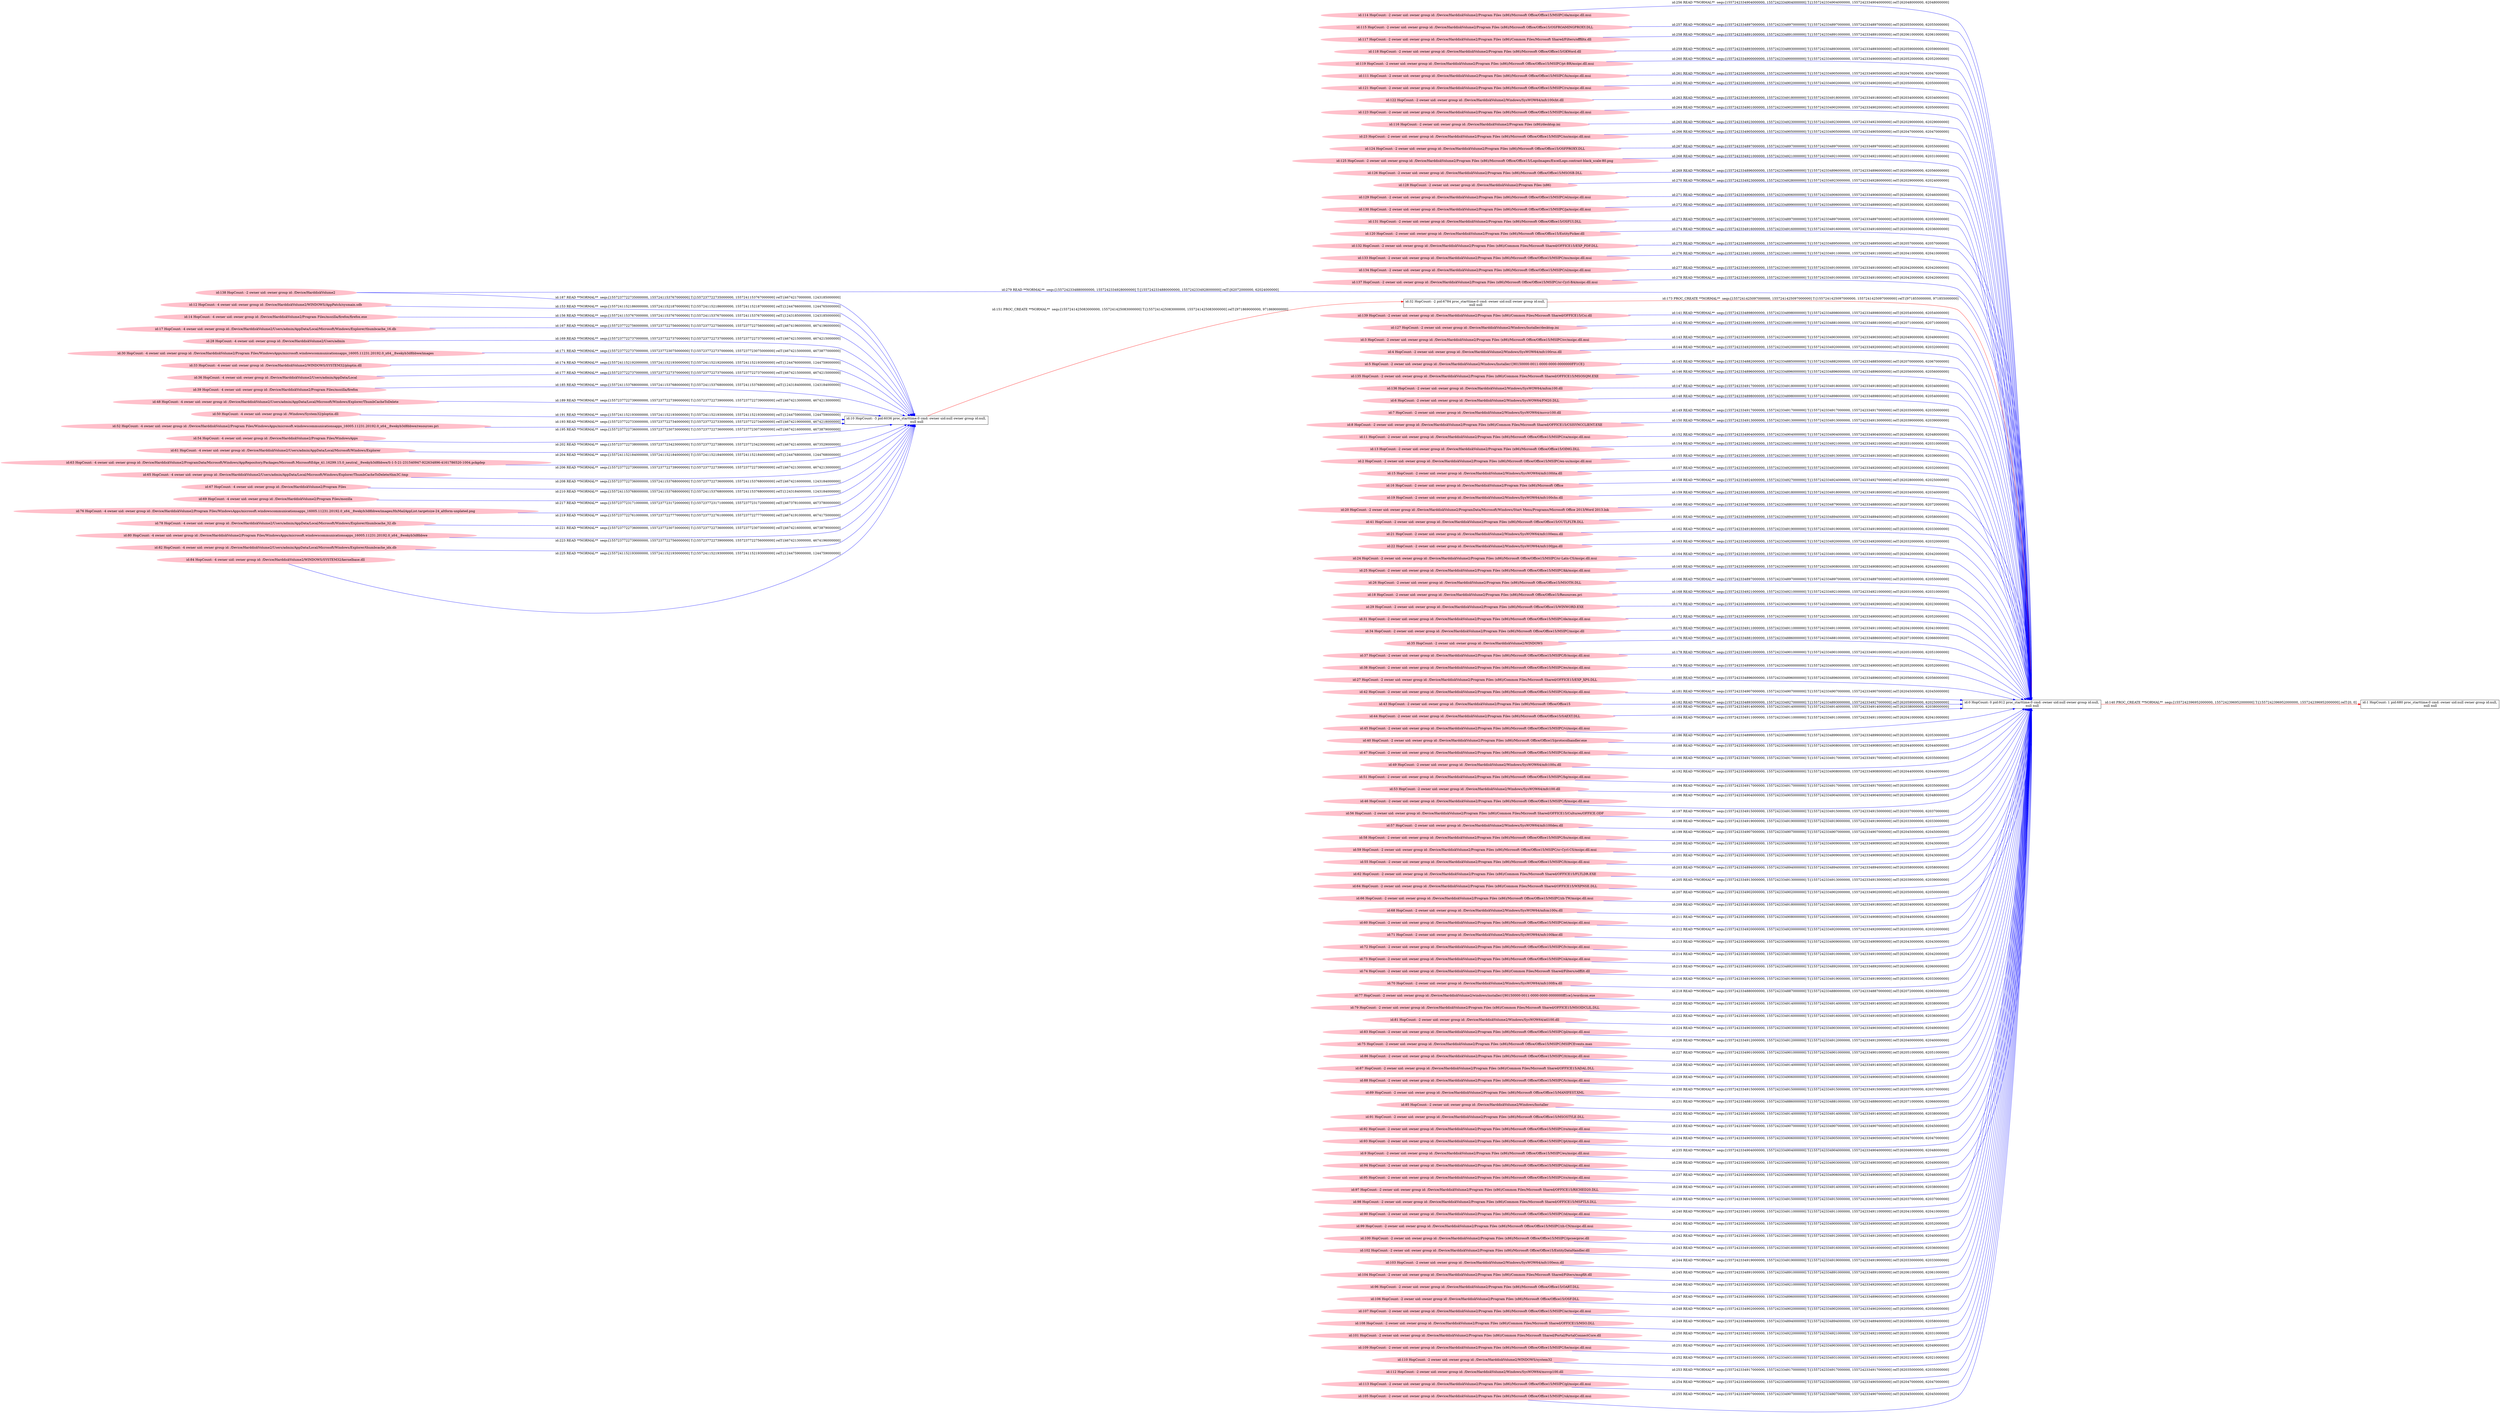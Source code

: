 digraph  {
rankdir=LR
"114"[color=pink,label="id:114 HopCount: -2 owner uid: owner group id: /Device/HarddiskVolume2/Program Files (x86)/Microsoft Office/Office15/MSIPC/da/msipc.dll.mui ", shape=oval,style=filled];
"0"[color=black,label="id:0 HopCount: 0 pid:912 proc_starttime:0 cmd: owner uid:null owner group id:null,\n null null", shape=box,style=solid];
"114" -> "0" [id=256,__obj="READ"color=blue,label="id:256 READ **NORMAL**  seqs:[1557242334904000000, 1557242334904000000] T:[1557242334904000000, 1557242334904000000] relT:[62048000000, 62048000000]",style=solid];
"115"[color=pink,label="id:115 HopCount: -2 owner uid: owner group id: /Device/HarddiskVolume2/Program Files (x86)/Microsoft Office/Office15/OSFROAMINGPROXY.DLL ", shape=oval,style=filled];
"115" -> "0" [id=257,__obj="READ"color=blue,label="id:257 READ **NORMAL**  seqs:[1557242334897000000, 1557242334897000000] T:[1557242334897000000, 1557242334897000000] relT:[62055000000, 62055000000]",style=solid];
"117"[color=pink,label="id:117 HopCount: -2 owner uid: owner group id: /Device/HarddiskVolume2/Program Files (x86)/Common Files/Microsoft Shared/Filters/offfiltx.dll ", shape=oval,style=filled];
"117" -> "0" [id=258,__obj="READ"color=blue,label="id:258 READ **NORMAL**  seqs:[1557242334891000000, 1557242334891000000] T:[1557242334891000000, 1557242334891000000] relT:[62061000000, 62061000000]",style=solid];
"118"[color=pink,label="id:118 HopCount: -2 owner uid: owner group id: /Device/HarddiskVolume2/Program Files (x86)/Microsoft Office/Office15/GKWord.dll ", shape=oval,style=filled];
"118" -> "0" [id=259,__obj="READ"color=blue,label="id:259 READ **NORMAL**  seqs:[1557242334893000000, 1557242334893000000] T:[1557242334893000000, 1557242334893000000] relT:[62059000000, 62059000000]",style=solid];
"119"[color=pink,label="id:119 HopCount: -2 owner uid: owner group id: /Device/HarddiskVolume2/Program Files (x86)/Microsoft Office/Office15/MSIPC/pt-BR/msipc.dll.mui ", shape=oval,style=filled];
"119" -> "0" [id=260,__obj="READ"color=blue,label="id:260 READ **NORMAL**  seqs:[1557242334900000000, 1557242334900000000] T:[1557242334900000000, 1557242334900000000] relT:[62052000000, 62052000000]",style=solid];
"111"[color=pink,label="id:111 HopCount: -2 owner uid: owner group id: /Device/HarddiskVolume2/Program Files (x86)/Microsoft Office/Office15/MSIPC/hi/msipc.dll.mui ", shape=oval,style=filled];
"111" -> "0" [id=261,__obj="READ"color=blue,label="id:261 READ **NORMAL**  seqs:[1557242334905000000, 1557242334905000000] T:[1557242334905000000, 1557242334905000000] relT:[62047000000, 62047000000]",style=solid];
"121"[color=pink,label="id:121 HopCount: -2 owner uid: owner group id: /Device/HarddiskVolume2/Program Files (x86)/Microsoft Office/Office15/MSIPC/ru/msipc.dll.mui ", shape=oval,style=filled];
"121" -> "0" [id=262,__obj="READ"color=blue,label="id:262 READ **NORMAL**  seqs:[1557242334902000000, 1557242334902000000] T:[1557242334902000000, 1557242334902000000] relT:[62050000000, 62050000000]",style=solid];
"122"[color=pink,label="id:122 HopCount: -2 owner uid: owner group id: /Device/HarddiskVolume2/Windows/SysWOW64/mfc100cht.dll ", shape=oval,style=filled];
"122" -> "0" [id=263,__obj="READ"color=blue,label="id:263 READ **NORMAL**  seqs:[1557242334918000000, 1557242334918000000] T:[1557242334918000000, 1557242334918000000] relT:[62034000000, 62034000000]",style=solid];
"123"[color=pink,label="id:123 HopCount: -2 owner uid: owner group id: /Device/HarddiskVolume2/Program Files (x86)/Microsoft Office/Office15/MSIPC/ko/msipc.dll.mui ", shape=oval,style=filled];
"123" -> "0" [id=264,__obj="READ"color=blue,label="id:264 READ **NORMAL**  seqs:[1557242334901000000, 1557242334902000000] T:[1557242334902000000, 1557242334902000000] relT:[62050000000, 62050000000]",style=solid];
"116"[color=pink,label="id:116 HopCount: -2 owner uid: owner group id: /Device/HarddiskVolume2/Program Files (x86)/desktop.ini ", shape=oval,style=filled];
"116" -> "0" [id=265,__obj="READ"color=blue,label="id:265 READ **NORMAL**  seqs:[1557242334923000000, 1557242334923000000] T:[1557242334923000000, 1557242334923000000] relT:[62029000000, 62029000000]",style=solid];
"23"[color=pink,label="id:23 HopCount: -2 owner uid: owner group id: /Device/HarddiskVolume2/Program Files (x86)/Microsoft Office/Office15/MSIPC/no/msipc.dll.mui ", shape=oval,style=filled];
"23" -> "0" [id=266,__obj="READ"color=blue,label="id:266 READ **NORMAL**  seqs:[1557242334905000000, 1557242334905000000] T:[1557242334905000000, 1557242334905000000] relT:[62047000000, 62047000000]",style=solid];
"124"[color=pink,label="id:124 HopCount: -2 owner uid: owner group id: /Device/HarddiskVolume2/Program Files (x86)/Microsoft Office/Office15/OSFPROXY.DLL ", shape=oval,style=filled];
"124" -> "0" [id=267,__obj="READ"color=blue,label="id:267 READ **NORMAL**  seqs:[1557242334897000000, 1557242334897000000] T:[1557242334897000000, 1557242334897000000] relT:[62055000000, 62055000000]",style=solid];
"125"[color=pink,label="id:125 HopCount: -2 owner uid: owner group id: /Device/HarddiskVolume2/Program Files (x86)/Microsoft Office/Office15/LogoImages/ExcelLogo.contrast-black_scale-80.png ", shape=oval,style=filled];
"125" -> "0" [id=268,__obj="READ"color=blue,label="id:268 READ **NORMAL**  seqs:[1557242334921000000, 1557242334921000000] T:[1557242334921000000, 1557242334921000000] relT:[62031000000, 62031000000]",style=solid];
"126"[color=pink,label="id:126 HopCount: -2 owner uid: owner group id: /Device/HarddiskVolume2/Program Files (x86)/Microsoft Office/Office15/MSOSB.DLL ", shape=oval,style=filled];
"126" -> "0" [id=269,__obj="READ"color=blue,label="id:269 READ **NORMAL**  seqs:[1557242334896000000, 1557242334896000000] T:[1557242334896000000, 1557242334896000000] relT:[62056000000, 62056000000]",style=solid];
"128"[color=pink,label="id:128 HopCount: -2 owner uid: owner group id: /Device/HarddiskVolume2/Program Files (x86) ", shape=oval,style=filled];
"128" -> "0" [id=270,__obj="READ"color=blue,label="id:270 READ **NORMAL**  seqs:[1557242334923000000, 1557242334928000000] T:[1557242334923000000, 1557242334928000000] relT:[62029000000, 62024000000]",style=solid];
"129"[color=pink,label="id:129 HopCount: -2 owner uid: owner group id: /Device/HarddiskVolume2/Program Files (x86)/Microsoft Office/Office15/MSIPC/el/msipc.dll.mui ", shape=oval,style=filled];
"129" -> "0" [id=271,__obj="READ"color=blue,label="id:271 READ **NORMAL**  seqs:[1557242334906000000, 1557242334906000000] T:[1557242334906000000, 1557242334906000000] relT:[62046000000, 62046000000]",style=solid];
"130"[color=pink,label="id:130 HopCount: -2 owner uid: owner group id: /Device/HarddiskVolume2/Program Files (x86)/Microsoft Office/Office15/MSIPC/ja/msipc.dll.mui ", shape=oval,style=filled];
"130" -> "0" [id=272,__obj="READ"color=blue,label="id:272 READ **NORMAL**  seqs:[1557242334899000000, 1557242334899000000] T:[1557242334899000000, 1557242334899000000] relT:[62053000000, 62053000000]",style=solid];
"131"[color=pink,label="id:131 HopCount: -2 owner uid: owner group id: /Device/HarddiskVolume2/Program Files (x86)/Microsoft Office/Office15/OSFUI.DLL ", shape=oval,style=filled];
"131" -> "0" [id=273,__obj="READ"color=blue,label="id:273 READ **NORMAL**  seqs:[1557242334897000000, 1557242334897000000] T:[1557242334897000000, 1557242334897000000] relT:[62055000000, 62055000000]",style=solid];
"120"[color=pink,label="id:120 HopCount: -2 owner uid: owner group id: /Device/HarddiskVolume2/Program Files (x86)/Microsoft Office/Office15/EntityPicker.dll ", shape=oval,style=filled];
"120" -> "0" [id=274,__obj="READ"color=blue,label="id:274 READ **NORMAL**  seqs:[1557242334916000000, 1557242334916000000] T:[1557242334916000000, 1557242334916000000] relT:[62036000000, 62036000000]",style=solid];
"132"[color=pink,label="id:132 HopCount: -2 owner uid: owner group id: /Device/HarddiskVolume2/Program Files (x86)/Common Files/Microsoft Shared/OFFICE15/EXP_PDF.DLL ", shape=oval,style=filled];
"132" -> "0" [id=275,__obj="READ"color=blue,label="id:275 READ **NORMAL**  seqs:[1557242334895000000, 1557242334895000000] T:[1557242334895000000, 1557242334895000000] relT:[62057000000, 62057000000]",style=solid];
"133"[color=pink,label="id:133 HopCount: -2 owner uid: owner group id: /Device/HarddiskVolume2/Program Files (x86)/Microsoft Office/Office15/MSIPC/ms/msipc.dll.mui ", shape=oval,style=filled];
"133" -> "0" [id=276,__obj="READ"color=blue,label="id:276 READ **NORMAL**  seqs:[1557242334911000000, 1557242334911000000] T:[1557242334911000000, 1557242334911000000] relT:[62041000000, 62041000000]",style=solid];
"134"[color=pink,label="id:134 HopCount: -2 owner uid: owner group id: /Device/HarddiskVolume2/Program Files (x86)/Microsoft Office/Office15/MSIPC/sl/msipc.dll.mui ", shape=oval,style=filled];
"134" -> "0" [id=277,__obj="READ"color=blue,label="id:277 READ **NORMAL**  seqs:[1557242334910000000, 1557242334910000000] T:[1557242334910000000, 1557242334910000000] relT:[62042000000, 62042000000]",style=solid];
"137"[color=pink,label="id:137 HopCount: -2 owner uid: owner group id: /Device/HarddiskVolume2/Program Files (x86)/Microsoft Office/Office15/MSIPC/sr-Cyrl-BA/msipc.dll.mui ", shape=oval,style=filled];
"137" -> "0" [id=278,__obj="READ"color=blue,label="id:278 READ **NORMAL**  seqs:[1557242334910000000, 1557242334910000000] T:[1557242334910000000, 1557242334910000000] relT:[62042000000, 62042000000]",style=solid];
"138"[color=pink,label="id:138 HopCount: -2 owner uid: owner group id: /Device/HarddiskVolume2 ", shape=oval,style=filled];
"138" -> "0" [id=279,__obj="READ"color=blue,label="id:279 READ **NORMAL**  seqs:[1557242334880000000, 1557242334928000000] T:[1557242334880000000, 1557242334928000000] relT:[62072000000, 62024000000]",style=solid];
"1"[color=black,label="id:1 HopCount: 1 pid:680 proc_starttime:0 cmd: owner uid:null owner group id:null,\n null null", shape=box,style=solid];
"0" -> "1" [id=140,__obj="PROC_CREATE"color=red,label="id:140 PROC_CREATE **NORMAL**  seqs:[1557242396952000000, 1557242396952000000] T:[1557242396952000000, 1557242396952000000] relT:[0, 0]",style=solid];
"139"[color=pink,label="id:139 HopCount: -2 owner uid: owner group id: /Device/HarddiskVolume2/Program Files (x86)/Common Files/Microsoft Shared/OFFICE15/Csi.dll ", shape=oval,style=filled];
"139" -> "0" [id=141,__obj="READ"color=blue,label="id:141 READ **NORMAL**  seqs:[1557242334898000000, 1557242334898000000] T:[1557242334898000000, 1557242334898000000] relT:[62054000000, 62054000000]",style=solid];
"127"[color=pink,label="id:127 HopCount: -2 owner uid: owner group id: /Device/HarddiskVolume2/Windows/Installer/desktop.ini ", shape=oval,style=filled];
"127" -> "0" [id=142,__obj="READ"color=blue,label="id:142 READ **NORMAL**  seqs:[1557242334881000000, 1557242334881000000] T:[1557242334881000000, 1557242334881000000] relT:[62071000000, 62071000000]",style=solid];
"3"[color=pink,label="id:3 HopCount: -2 owner uid: owner group id: /Device/HarddiskVolume2/Program Files (x86)/Microsoft Office/Office15/MSIPC/sv/msipc.dll.mui ", shape=oval,style=filled];
"3" -> "0" [id=143,__obj="READ"color=blue,label="id:143 READ **NORMAL**  seqs:[1557242334903000000, 1557242334903000000] T:[1557242334903000000, 1557242334903000000] relT:[62049000000, 62049000000]",style=solid];
"4"[color=pink,label="id:4 HopCount: -2 owner uid: owner group id: /Device/HarddiskVolume2/Windows/SysWOW64/mfc100rus.dll ", shape=oval,style=filled];
"4" -> "0" [id=144,__obj="READ"color=blue,label="id:144 READ **NORMAL**  seqs:[1557242334920000000, 1557242334920000000] T:[1557242334920000000, 1557242334920000000] relT:[62032000000, 62032000000]",style=solid];
"5"[color=pink,label="id:5 HopCount: -2 owner uid: owner group id: /Device/HarddiskVolume2/Windows/Installer/{90150000-0011-0000-0000-0000000FF1CE} ", shape=oval,style=filled];
"5" -> "0" [id=145,__obj="READ"color=blue,label="id:145 READ **NORMAL**  seqs:[1557242334882000000, 1557242334885000000] T:[1557242334882000000, 1557242334885000000] relT:[62070000000, 62067000000]",style=solid];
"135"[color=pink,label="id:135 HopCount: -2 owner uid: owner group id: /Device/HarddiskVolume2/Program Files (x86)/Common Files/Microsoft Shared/OFFICE15/MSOSQM.EXE ", shape=oval,style=filled];
"135" -> "0" [id=146,__obj="READ"color=blue,label="id:146 READ **NORMAL**  seqs:[1557242334896000000, 1557242334896000000] T:[1557242334896000000, 1557242334896000000] relT:[62056000000, 62056000000]",style=solid];
"136"[color=pink,label="id:136 HopCount: -2 owner uid: owner group id: /Device/HarddiskVolume2/Windows/SysWOW64/mfcm100.dll ", shape=oval,style=filled];
"136" -> "0" [id=147,__obj="READ"color=blue,label="id:147 READ **NORMAL**  seqs:[1557242334917000000, 1557242334918000000] T:[1557242334918000000, 1557242334918000000] relT:[62034000000, 62034000000]",style=solid];
"6"[color=pink,label="id:6 HopCount: -2 owner uid: owner group id: /Device/HarddiskVolume2/Windows/SysWOW64/FM20.DLL ", shape=oval,style=filled];
"6" -> "0" [id=148,__obj="READ"color=blue,label="id:148 READ **NORMAL**  seqs:[1557242334898000000, 1557242334898000000] T:[1557242334898000000, 1557242334898000000] relT:[62054000000, 62054000000]",style=solid];
"7"[color=pink,label="id:7 HopCount: -2 owner uid: owner group id: /Device/HarddiskVolume2/Windows/SysWOW64/msvcr100.dll ", shape=oval,style=filled];
"7" -> "0" [id=149,__obj="READ"color=blue,label="id:149 READ **NORMAL**  seqs:[1557242334917000000, 1557242334917000000] T:[1557242334917000000, 1557242334917000000] relT:[62035000000, 62035000000]",style=solid];
"8"[color=pink,label="id:8 HopCount: -2 owner uid: owner group id: /Device/HarddiskVolume2/Program Files (x86)/Common Files/Microsoft Shared/OFFICE15/CSISYNCCLIENT.EXE ", shape=oval,style=filled];
"8" -> "0" [id=150,__obj="READ"color=blue,label="id:150 READ **NORMAL**  seqs:[1557242334913000000, 1557242334913000000] T:[1557242334913000000, 1557242334913000000] relT:[62039000000, 62039000000]",style=solid];
"10"[color=black,label="id:10 HopCount: -3 pid:6036 proc_starttime:0 cmd: owner uid:null owner group id:null,\n null null", shape=box,style=solid];
"32"[color=black,label="id:32 HopCount: -2 pid:6784 proc_starttime:0 cmd: owner uid:null owner group id:null,\n null null", shape=box,style=solid];
"10" -> "32" [id=151,__obj="PROC_CREATE"color=red,label="id:151 PROC_CREATE **NORMAL**  seqs:[1557241425083000000, 1557241425083000000] T:[1557241425083000000, 1557241425083000000] relT:[971869000000, 971869000000]",style=solid];
"11"[color=pink,label="id:11 HopCount: -2 owner uid: owner group id: /Device/HarddiskVolume2/Program Files (x86)/Microsoft Office/Office15/MSIPC/ca/msipc.dll.mui ", shape=oval,style=filled];
"11" -> "0" [id=152,__obj="READ"color=blue,label="id:152 READ **NORMAL**  seqs:[1557242334904000000, 1557242334904000000] T:[1557242334904000000, 1557242334904000000] relT:[62048000000, 62048000000]",style=solid];
"12"[color=pink,label="id:12 HopCount: -4 owner uid: owner group id: /Device/HarddiskVolume2/WINDOWS/AppPatch/sysmain.sdb ", shape=oval,style=filled];
"12" -> "10" [id=153,__obj="READ"color=blue,label="id:153 READ **NORMAL**  seqs:[1557241152186000000, 1557241152187000000] T:[1557241152186000000, 1557241152187000000] relT:[1244766000000, 1244765000000]",style=solid];
"13"[color=pink,label="id:13 HopCount: -2 owner uid: owner group id: /Device/HarddiskVolume2/Program Files (x86)/Microsoft Office/Office15/OIMG.DLL ", shape=oval,style=filled];
"13" -> "0" [id=154,__obj="READ"color=blue,label="id:154 READ **NORMAL**  seqs:[1557242334921000000, 1557242334921000000] T:[1557242334921000000, 1557242334921000000] relT:[62031000000, 62031000000]",style=solid];
"2"[color=pink,label="id:2 HopCount: -2 owner uid: owner group id: /Device/HarddiskVolume2/Program Files (x86)/Microsoft Office/Office15/MSIPC/en-us/msipc.dll.mui ", shape=oval,style=filled];
"2" -> "0" [id=155,__obj="READ"color=blue,label="id:155 READ **NORMAL**  seqs:[1557242334912000000, 1557242334913000000] T:[1557242334913000000, 1557242334913000000] relT:[62039000000, 62039000000]",style=solid];
"14"[color=pink,label="id:14 HopCount: -4 owner uid: owner group id: /Device/HarddiskVolume2/Program Files/mozilla/firefox/firefox.exe ", shape=oval,style=filled];
"14" -> "10" [id=156,__obj="READ"color=blue,label="id:156 READ **NORMAL**  seqs:[1557241153767000000, 1557241153767000000] T:[1557241153767000000, 1557241153767000000] relT:[1243185000000, 1243185000000]",style=solid];
"15"[color=pink,label="id:15 HopCount: -2 owner uid: owner group id: /Device/HarddiskVolume2/Windows/SysWOW64/mfc100ita.dll ", shape=oval,style=filled];
"15" -> "0" [id=157,__obj="READ"color=blue,label="id:157 READ **NORMAL**  seqs:[1557242334920000000, 1557242334920000000] T:[1557242334920000000, 1557242334920000000] relT:[62032000000, 62032000000]",style=solid];
"16"[color=pink,label="id:16 HopCount: -2 owner uid: owner group id: /Device/HarddiskVolume2/Program Files (x86)/Microsoft Office ", shape=oval,style=filled];
"16" -> "0" [id=158,__obj="READ"color=blue,label="id:158 READ **NORMAL**  seqs:[1557242334924000000, 1557242334927000000] T:[1557242334924000000, 1557242334927000000] relT:[62028000000, 62025000000]",style=solid];
"19"[color=pink,label="id:19 HopCount: -2 owner uid: owner group id: /Device/HarddiskVolume2/Windows/SysWOW64/mfc100chs.dll ", shape=oval,style=filled];
"19" -> "0" [id=159,__obj="READ"color=blue,label="id:159 READ **NORMAL**  seqs:[1557242334918000000, 1557242334918000000] T:[1557242334918000000, 1557242334918000000] relT:[62034000000, 62034000000]",style=solid];
"20"[color=pink,label="id:20 HopCount: -2 owner uid: owner group id: /Device/HarddiskVolume2/ProgramData/Microsoft/Windows/Start Menu/Programs/Microsoft Office 2013/Word 2013.lnk ", shape=oval,style=filled];
"20" -> "0" [id=160,__obj="READ"color=blue,label="id:160 READ **NORMAL**  seqs:[1557242334879000000, 1557242334880000000] T:[1557242334879000000, 1557242334880000000] relT:[62073000000, 62072000000]",style=solid];
"41"[color=pink,label="id:41 HopCount: -2 owner uid: owner group id: /Device/HarddiskVolume2/Program Files (x86)/Microsoft Office/Office15/OUTLFLTR.DLL ", shape=oval,style=filled];
"41" -> "0" [id=161,__obj="READ"color=blue,label="id:161 READ **NORMAL**  seqs:[1557242334894000000, 1557242334894000000] T:[1557242334894000000, 1557242334894000000] relT:[62058000000, 62058000000]",style=solid];
"21"[color=pink,label="id:21 HopCount: -2 owner uid: owner group id: /Device/HarddiskVolume2/Windows/SysWOW64/mfc100enu.dll ", shape=oval,style=filled];
"21" -> "0" [id=162,__obj="READ"color=blue,label="id:162 READ **NORMAL**  seqs:[1557242334918000000, 1557242334919000000] T:[1557242334919000000, 1557242334919000000] relT:[62033000000, 62033000000]",style=solid];
"22"[color=pink,label="id:22 HopCount: -2 owner uid: owner group id: /Device/HarddiskVolume2/Windows/SysWOW64/mfc100jpn.dll ", shape=oval,style=filled];
"22" -> "0" [id=163,__obj="READ"color=blue,label="id:163 READ **NORMAL**  seqs:[1557242334920000000, 1557242334920000000] T:[1557242334920000000, 1557242334920000000] relT:[62032000000, 62032000000]",style=solid];
"24"[color=pink,label="id:24 HopCount: -2 owner uid: owner group id: /Device/HarddiskVolume2/Program Files (x86)/Microsoft Office/Office15/MSIPC/sr-Latn-CS/msipc.dll.mui ", shape=oval,style=filled];
"24" -> "0" [id=164,__obj="READ"color=blue,label="id:164 READ **NORMAL**  seqs:[1557242334910000000, 1557242334910000000] T:[1557242334910000000, 1557242334910000000] relT:[62042000000, 62042000000]",style=solid];
"25"[color=pink,label="id:25 HopCount: -2 owner uid: owner group id: /Device/HarddiskVolume2/Program Files (x86)/Microsoft Office/Office15/MSIPC/kk/msipc.dll.mui ", shape=oval,style=filled];
"25" -> "0" [id=165,__obj="READ"color=blue,label="id:165 READ **NORMAL**  seqs:[1557242334908000000, 1557242334909000000] T:[1557242334908000000, 1557242334908000000] relT:[62044000000, 62044000000]",style=solid];
"26"[color=pink,label="id:26 HopCount: -2 owner uid: owner group id: /Device/HarddiskVolume2/Program Files (x86)/Microsoft Office/Office15/MSOTH.DLL ", shape=oval,style=filled];
"26" -> "0" [id=166,__obj="READ"color=blue,label="id:166 READ **NORMAL**  seqs:[1557242334897000000, 1557242334897000000] T:[1557242334897000000, 1557242334897000000] relT:[62055000000, 62055000000]",style=solid];
"17"[color=pink,label="id:17 HopCount: -4 owner uid: owner group id: /Device/HarddiskVolume2/Users/admin/AppData/Local/Microsoft/Windows/Explorer/thumbcache_16.db ", shape=oval,style=filled];
"17" -> "10" [id=167,__obj="READ"color=blue,label="id:167 READ **NORMAL**  seqs:[1557237722756000000, 1557237722756000000] T:[1557237722756000000, 1557237722756000000] relT:[4674196000000, 4674196000000]",style=solid];
"18"[color=pink,label="id:18 HopCount: -2 owner uid: owner group id: /Device/HarddiskVolume2/Program Files (x86)/Microsoft Office/Office15/Resources.pri ", shape=oval,style=filled];
"18" -> "0" [id=168,__obj="READ"color=blue,label="id:168 READ **NORMAL**  seqs:[1557242334921000000, 1557242334921000000] T:[1557242334921000000, 1557242334921000000] relT:[62031000000, 62031000000]",style=solid];
"28"[color=pink,label="id:28 HopCount: -4 owner uid: owner group id: /Device/HarddiskVolume2/Users/admin ", shape=oval,style=filled];
"28" -> "10" [id=169,__obj="READ"color=blue,label="id:169 READ **NORMAL**  seqs:[1557237722737000000, 1557237722737000000] T:[1557237722737000000, 1557237722737000000] relT:[4674215000000, 4674215000000]",style=solid];
"29"[color=pink,label="id:29 HopCount: -2 owner uid: owner group id: /Device/HarddiskVolume2/Program Files (x86)/Microsoft Office/Office15/WINWORD.EXE ", shape=oval,style=filled];
"29" -> "0" [id=170,__obj="READ"color=blue,label="id:170 READ **NORMAL**  seqs:[1557242334890000000, 1557242334929000000] T:[1557242334890000000, 1557242334929000000] relT:[62062000000, 62023000000]",style=solid];
"30"[color=pink,label="id:30 HopCount: -4 owner uid: owner group id: /Device/HarddiskVolume2/Program Files/WindowsApps/microsoft.windowscommunicationsapps_16005.11231.20192.0_x64__8wekyb3d8bbwe/images ", shape=oval,style=filled];
"30" -> "10" [id=171,__obj="READ"color=blue,label="id:171 READ **NORMAL**  seqs:[1557237722737000000, 1557237723075000000] T:[1557237722737000000, 1557237723075000000] relT:[4674215000000, 4673877000000]",style=solid];
"31"[color=pink,label="id:31 HopCount: -2 owner uid: owner group id: /Device/HarddiskVolume2/Program Files (x86)/Microsoft Office/Office15/MSIPC/de/msipc.dll.mui ", shape=oval,style=filled];
"31" -> "0" [id=172,__obj="READ"color=blue,label="id:172 READ **NORMAL**  seqs:[1557242334900000000, 1557242334900000000] T:[1557242334900000000, 1557242334900000000] relT:[62052000000, 62052000000]",style=solid];
"32" -> "0" [id=173,__obj="PROC_CREATE"color=red,label="id:173 PROC_CREATE **NORMAL**  seqs:[1557241425097000000, 1557241425097000000] T:[1557241425097000000, 1557241425097000000] relT:[971855000000, 971855000000]",style=solid];
"33"[color=pink,label="id:33 HopCount: -4 owner uid: owner group id: /Device/HarddiskVolume2/WINDOWS/SYSTEM32/ploptin.dll ", shape=oval,style=filled];
"33" -> "10" [id=174,__obj="READ"color=blue,label="id:174 READ **NORMAL**  seqs:[1557241152192000000, 1557241152193000000] T:[1557241152192000000, 1557241152193000000] relT:[1244760000000, 1244759000000]",style=solid];
"34"[color=pink,label="id:34 HopCount: -2 owner uid: owner group id: /Device/HarddiskVolume2/Program Files (x86)/Microsoft Office/Office15/MSIPC/msipc.dll ", shape=oval,style=filled];
"34" -> "0" [id=175,__obj="READ"color=blue,label="id:175 READ **NORMAL**  seqs:[1557242334911000000, 1557242334911000000] T:[1557242334911000000, 1557242334911000000] relT:[62041000000, 62041000000]",style=solid];
"35"[color=pink,label="id:35 HopCount: -2 owner uid: owner group id: /Device/HarddiskVolume2/WINDOWS ", shape=oval,style=filled];
"35" -> "0" [id=176,__obj="READ"color=blue,label="id:176 READ **NORMAL**  seqs:[1557242334881000000, 1557242334886000000] T:[1557242334881000000, 1557242334886000000] relT:[62071000000, 62066000000]",style=solid];
"36"[color=pink,label="id:36 HopCount: -4 owner uid: owner group id: /Device/HarddiskVolume2/Users/admin/AppData/Local ", shape=oval,style=filled];
"36" -> "10" [id=177,__obj="READ"color=blue,label="id:177 READ **NORMAL**  seqs:[1557237722737000000, 1557237722737000000] T:[1557237722737000000, 1557237722737000000] relT:[4674215000000, 4674215000000]",style=solid];
"37"[color=pink,label="id:37 HopCount: -2 owner uid: owner group id: /Device/HarddiskVolume2/Program Files (x86)/Microsoft Office/Office15/MSIPC/fr/msipc.dll.mui ", shape=oval,style=filled];
"37" -> "0" [id=178,__obj="READ"color=blue,label="id:178 READ **NORMAL**  seqs:[1557242334901000000, 1557242334901000000] T:[1557242334901000000, 1557242334901000000] relT:[62051000000, 62051000000]",style=solid];
"38"[color=pink,label="id:38 HopCount: -2 owner uid: owner group id: /Device/HarddiskVolume2/Program Files (x86)/Microsoft Office/Office15/MSIPC/es/msipc.dll.mui ", shape=oval,style=filled];
"38" -> "0" [id=179,__obj="READ"color=blue,label="id:179 READ **NORMAL**  seqs:[1557242334899000000, 1557242334900000000] T:[1557242334900000000, 1557242334900000000] relT:[62052000000, 62052000000]",style=solid];
"27"[color=pink,label="id:27 HopCount: -2 owner uid: owner group id: /Device/HarddiskVolume2/Program Files (x86)/Common Files/Microsoft Shared/OFFICE15/EXP_XPS.DLL ", shape=oval,style=filled];
"27" -> "0" [id=180,__obj="READ"color=blue,label="id:180 READ **NORMAL**  seqs:[1557242334896000000, 1557242334896000000] T:[1557242334896000000, 1557242334896000000] relT:[62056000000, 62056000000]",style=solid];
"42"[color=pink,label="id:42 HopCount: -2 owner uid: owner group id: /Device/HarddiskVolume2/Program Files (x86)/Microsoft Office/Office15/MSIPC/th/msipc.dll.mui ", shape=oval,style=filled];
"42" -> "0" [id=181,__obj="READ"color=blue,label="id:181 READ **NORMAL**  seqs:[1557242334907000000, 1557242334907000000] T:[1557242334907000000, 1557242334907000000] relT:[62045000000, 62045000000]",style=solid];
"43"[color=pink,label="id:43 HopCount: -2 owner uid: owner group id: /Device/HarddiskVolume2/Program Files (x86)/Microsoft Office/Office15 ", shape=oval,style=filled];
"43" -> "0" [id=182,__obj="READ"color=blue,label="id:182 READ **NORMAL**  seqs:[1557242334893000000, 1557242334927000000] T:[1557242334893000000, 1557242334927000000] relT:[62059000000, 62025000000]",style=solid];
"44"[color=pink,label="id:44 HopCount: -2 owner uid: owner group id: /Device/HarddiskVolume2/Program Files (x86)/Microsoft Office/Office15/SAEXT.DLL ", shape=oval,style=filled];
"44" -> "0" [id=183,__obj="READ"color=blue,label="id:183 READ **NORMAL**  seqs:[1557242334914000000, 1557242334914000000] T:[1557242334914000000, 1557242334914000000] relT:[62038000000, 62038000000]",style=solid];
"45"[color=pink,label="id:45 HopCount: -2 owner uid: owner group id: /Device/HarddiskVolume2/Program Files (x86)/Microsoft Office/Office15/MSIPC/vi/msipc.dll.mui ", shape=oval,style=filled];
"45" -> "0" [id=184,__obj="READ"color=blue,label="id:184 READ **NORMAL**  seqs:[1557242334911000000, 1557242334911000000] T:[1557242334911000000, 1557242334911000000] relT:[62041000000, 62041000000]",style=solid];
"39"[color=pink,label="id:39 HopCount: -4 owner uid: owner group id: /Device/HarddiskVolume2/Program Files/mozilla/firefox ", shape=oval,style=filled];
"39" -> "10" [id=185,__obj="READ"color=blue,label="id:185 READ **NORMAL**  seqs:[1557241153768000000, 1557241153768000000] T:[1557241153768000000, 1557241153768000000] relT:[1243184000000, 1243184000000]",style=solid];
"40"[color=pink,label="id:40 HopCount: -2 owner uid: owner group id: /Device/HarddiskVolume2/Program Files (x86)/Microsoft Office/Office15/protocolhandler.exe ", shape=oval,style=filled];
"40" -> "0" [id=186,__obj="READ"color=blue,label="id:186 READ **NORMAL**  seqs:[1557242334899000000, 1557242334899000000] T:[1557242334899000000, 1557242334899000000] relT:[62053000000, 62053000000]",style=solid];
"138" -> "10" [id=187,__obj="READ"color=blue,label="id:187 READ **NORMAL**  seqs:[1557237722735000000, 1557241153767000000] T:[1557237722735000000, 1557241153767000000] relT:[4674217000000, 1243185000000]",style=solid];
"47"[color=pink,label="id:47 HopCount: -2 owner uid: owner group id: /Device/HarddiskVolume2/Program Files (x86)/Microsoft Office/Office15/MSIPC/hr/msipc.dll.mui ", shape=oval,style=filled];
"47" -> "0" [id=188,__obj="READ"color=blue,label="id:188 READ **NORMAL**  seqs:[1557242334908000000, 1557242334908000000] T:[1557242334908000000, 1557242334908000000] relT:[62044000000, 62044000000]",style=solid];
"48"[color=pink,label="id:48 HopCount: -4 owner uid: owner group id: /Device/HarddiskVolume2/Users/admin/AppData/Local/Microsoft/Windows/Explorer/ThumbCacheToDelete ", shape=oval,style=filled];
"48" -> "10" [id=189,__obj="READ"color=blue,label="id:189 READ **NORMAL**  seqs:[1557237722739000000, 1557237722739000000] T:[1557237722739000000, 1557237722739000000] relT:[4674213000000, 4674213000000]",style=solid];
"49"[color=pink,label="id:49 HopCount: -2 owner uid: owner group id: /Device/HarddiskVolume2/Windows/SysWOW64/mfc100u.dll ", shape=oval,style=filled];
"49" -> "0" [id=190,__obj="READ"color=blue,label="id:190 READ **NORMAL**  seqs:[1557242334917000000, 1557242334917000000] T:[1557242334917000000, 1557242334917000000] relT:[62035000000, 62035000000]",style=solid];
"50"[color=pink,label="id:50 HopCount: -4 owner uid: owner group id: /Windows/System32/ploptin.dll ", shape=oval,style=filled];
"50" -> "10" [id=191,__obj="READ"color=blue,label="id:191 READ **NORMAL**  seqs:[1557241152193000000, 1557241152193000000] T:[1557241152193000000, 1557241152193000000] relT:[1244759000000, 1244759000000]",style=solid];
"51"[color=pink,label="id:51 HopCount: -2 owner uid: owner group id: /Device/HarddiskVolume2/Program Files (x86)/Microsoft Office/Office15/MSIPC/bg/msipc.dll.mui ", shape=oval,style=filled];
"51" -> "0" [id=192,__obj="READ"color=blue,label="id:192 READ **NORMAL**  seqs:[1557242334908000000, 1557242334908000000] T:[1557242334908000000, 1557242334908000000] relT:[62044000000, 62044000000]",style=solid];
"52"[color=pink,label="id:52 HopCount: -4 owner uid: owner group id: /Device/HarddiskVolume2/Program Files/WindowsApps/microsoft.windowscommunicationsapps_16005.11231.20192.0_x64__8wekyb3d8bbwe/resources.pri ", shape=oval,style=filled];
"52" -> "10" [id=193,__obj="READ"color=blue,label="id:193 READ **NORMAL**  seqs:[1557237722733000000, 1557237722734000000] T:[1557237722733000000, 1557237722734000000] relT:[4674219000000, 4674218000000]",style=solid];
"53"[color=pink,label="id:53 HopCount: -2 owner uid: owner group id: /Device/HarddiskVolume2/Windows/SysWOW64/mfc100.dll ", shape=oval,style=filled];
"53" -> "0" [id=194,__obj="READ"color=blue,label="id:194 READ **NORMAL**  seqs:[1557242334917000000, 1557242334917000000] T:[1557242334917000000, 1557242334917000000] relT:[62035000000, 62035000000]",style=solid];
"54"[color=pink,label="id:54 HopCount: -4 owner uid: owner group id: /Device/HarddiskVolume2/Program Files/WindowsApps ", shape=oval,style=filled];
"54" -> "10" [id=195,__obj="READ"color=blue,label="id:195 READ **NORMAL**  seqs:[1557237722736000000, 1557237723073000000] T:[1557237722736000000, 1557237723073000000] relT:[4674216000000, 4673879000000]",style=solid];
"46"[color=pink,label="id:46 HopCount: -2 owner uid: owner group id: /Device/HarddiskVolume2/Program Files (x86)/Microsoft Office/Office15/MSIPC/fi/msipc.dll.mui ", shape=oval,style=filled];
"46" -> "0" [id=196,__obj="READ"color=blue,label="id:196 READ **NORMAL**  seqs:[1557242334904000000, 1557242334905000000] T:[1557242334904000000, 1557242334904000000] relT:[62048000000, 62048000000]",style=solid];
"56"[color=pink,label="id:56 HopCount: -2 owner uid: owner group id: /Device/HarddiskVolume2/Program Files (x86)/Common Files/Microsoft Shared/OFFICE15/Cultures/OFFICE.ODF ", shape=oval,style=filled];
"56" -> "0" [id=197,__obj="READ"color=blue,label="id:197 READ **NORMAL**  seqs:[1557242334915000000, 1557242334915000000] T:[1557242334915000000, 1557242334915000000] relT:[62037000000, 62037000000]",style=solid];
"57"[color=pink,label="id:57 HopCount: -2 owner uid: owner group id: /Device/HarddiskVolume2/Windows/SysWOW64/mfc100deu.dll ", shape=oval,style=filled];
"57" -> "0" [id=198,__obj="READ"color=blue,label="id:198 READ **NORMAL**  seqs:[1557242334919000000, 1557242334919000000] T:[1557242334919000000, 1557242334919000000] relT:[62033000000, 62033000000]",style=solid];
"58"[color=pink,label="id:58 HopCount: -2 owner uid: owner group id: /Device/HarddiskVolume2/Program Files (x86)/Microsoft Office/Office15/MSIPC/hu/msipc.dll.mui ", shape=oval,style=filled];
"58" -> "0" [id=199,__obj="READ"color=blue,label="id:199 READ **NORMAL**  seqs:[1557242334907000000, 1557242334907000000] T:[1557242334907000000, 1557242334907000000] relT:[62045000000, 62045000000]",style=solid];
"59"[color=pink,label="id:59 HopCount: -2 owner uid: owner group id: /Device/HarddiskVolume2/Program Files (x86)/Microsoft Office/Office15/MSIPC/sr-Cyrl-CS/msipc.dll.mui ", shape=oval,style=filled];
"59" -> "0" [id=200,__obj="READ"color=blue,label="id:200 READ **NORMAL**  seqs:[1557242334909000000, 1557242334909000000] T:[1557242334909000000, 1557242334909000000] relT:[62043000000, 62043000000]",style=solid];
"55"[color=pink,label="id:55 HopCount: -2 owner uid: owner group id: /Device/HarddiskVolume2/Program Files (x86)/Microsoft Office/Office15/MSIPC/lt/msipc.dll.mui ", shape=oval,style=filled];
"55" -> "0" [id=201,__obj="READ"color=blue,label="id:201 READ **NORMAL**  seqs:[1557242334909000000, 1557242334909000000] T:[1557242334909000000, 1557242334909000000] relT:[62043000000, 62043000000]",style=solid];
"61"[color=pink,label="id:61 HopCount: -4 owner uid: owner group id: /Device/HarddiskVolume2/Users/admin/AppData/Local/Microsoft/Windows/Explorer ", shape=oval,style=filled];
"61" -> "10" [id=202,__obj="READ"color=blue,label="id:202 READ **NORMAL**  seqs:[1557237722738000000, 1557237723423000000] T:[1557237722738000000, 1557237723423000000] relT:[4674214000000, 4673529000000]",style=solid];
"62"[color=pink,label="id:62 HopCount: -2 owner uid: owner group id: /Device/HarddiskVolume2/Program Files (x86)/Common Files/Microsoft Shared/OFFICE15/FLTLDR.EXE ", shape=oval,style=filled];
"62" -> "0" [id=203,__obj="READ"color=blue,label="id:203 READ **NORMAL**  seqs:[1557242334894000000, 1557242334894000000] T:[1557242334894000000, 1557242334894000000] relT:[62058000000, 62058000000]",style=solid];
"63"[color=pink,label="id:63 HopCount: -4 owner uid: owner group id: /Device/HarddiskVolume2/ProgramData/Microsoft/Windows/AppRepository/Packages/Microsoft.MicrosoftEdge_41.16299.15.0_neutral__8wekyb3d8bbwe/S-1-5-21-231540947-922634896-4161786520-1004.pckgdep ", shape=oval,style=filled];
"63" -> "10" [id=204,__obj="READ"color=blue,label="id:204 READ **NORMAL**  seqs:[1557241152184000000, 1557241152184000000] T:[1557241152184000000, 1557241152184000000] relT:[1244768000000, 1244768000000]",style=solid];
"64"[color=pink,label="id:64 HopCount: -2 owner uid: owner group id: /Device/HarddiskVolume2/Program Files (x86)/Common Files/Microsoft Shared/OFFICE15/WXPNSE.DLL ", shape=oval,style=filled];
"64" -> "0" [id=205,__obj="READ"color=blue,label="id:205 READ **NORMAL**  seqs:[1557242334913000000, 1557242334913000000] T:[1557242334913000000, 1557242334913000000] relT:[62039000000, 62039000000]",style=solid];
"65"[color=pink,label="id:65 HopCount: -4 owner uid: owner group id: /Device/HarddiskVolume2/Users/admin/AppData/Local/Microsoft/Windows/Explorer/ThumbCacheToDelete/thm3C.tmp ", shape=oval,style=filled];
"65" -> "10" [id=206,__obj="READ"color=blue,label="id:206 READ **NORMAL**  seqs:[1557237722739000000, 1557237722739000000] T:[1557237722739000000, 1557237722739000000] relT:[4674213000000, 4674213000000]",style=solid];
"66"[color=pink,label="id:66 HopCount: -2 owner uid: owner group id: /Device/HarddiskVolume2/Program Files (x86)/Microsoft Office/Office15/MSIPC/zh-TW/msipc.dll.mui ", shape=oval,style=filled];
"66" -> "0" [id=207,__obj="READ"color=blue,label="id:207 READ **NORMAL**  seqs:[1557242334902000000, 1557242334902000000] T:[1557242334902000000, 1557242334902000000] relT:[62050000000, 62050000000]",style=solid];
"67"[color=pink,label="id:67 HopCount: -4 owner uid: owner group id: /Device/HarddiskVolume2/Program Files ", shape=oval,style=filled];
"67" -> "10" [id=208,__obj="READ"color=blue,label="id:208 READ **NORMAL**  seqs:[1557237722736000000, 1557241153768000000] T:[1557237722736000000, 1557241153768000000] relT:[4674216000000, 1243184000000]",style=solid];
"68"[color=pink,label="id:68 HopCount: -2 owner uid: owner group id: /Device/HarddiskVolume2/Windows/SysWOW64/mfcm100u.dll ", shape=oval,style=filled];
"68" -> "0" [id=209,__obj="READ"color=blue,label="id:209 READ **NORMAL**  seqs:[1557242334918000000, 1557242334918000000] T:[1557242334918000000, 1557242334918000000] relT:[62034000000, 62034000000]",style=solid];
"69"[color=pink,label="id:69 HopCount: -4 owner uid: owner group id: /Device/HarddiskVolume2/Program Files/mozilla ", shape=oval,style=filled];
"69" -> "10" [id=210,__obj="READ"color=blue,label="id:210 READ **NORMAL**  seqs:[1557241153768000000, 1557241153768000000] T:[1557241153768000000, 1557241153768000000] relT:[1243184000000, 1243184000000]",style=solid];
"60"[color=pink,label="id:60 HopCount: -2 owner uid: owner group id: /Device/HarddiskVolume2/Program Files (x86)/Microsoft Office/Office15/MSIPC/et/msipc.dll.mui ", shape=oval,style=filled];
"60" -> "0" [id=211,__obj="READ"color=blue,label="id:211 READ **NORMAL**  seqs:[1557242334908000000, 1557242334908000000] T:[1557242334908000000, 1557242334908000000] relT:[62044000000, 62044000000]",style=solid];
"71"[color=pink,label="id:71 HopCount: -2 owner uid: owner group id: /Device/HarddiskVolume2/Windows/SysWOW64/mfc100kor.dll ", shape=oval,style=filled];
"71" -> "0" [id=212,__obj="READ"color=blue,label="id:212 READ **NORMAL**  seqs:[1557242334920000000, 1557242334920000000] T:[1557242334920000000, 1557242334920000000] relT:[62032000000, 62032000000]",style=solid];
"72"[color=pink,label="id:72 HopCount: -2 owner uid: owner group id: /Device/HarddiskVolume2/Program Files (x86)/Microsoft Office/Office15/MSIPC/lv/msipc.dll.mui ", shape=oval,style=filled];
"72" -> "0" [id=213,__obj="READ"color=blue,label="id:213 READ **NORMAL**  seqs:[1557242334909000000, 1557242334909000000] T:[1557242334909000000, 1557242334909000000] relT:[62043000000, 62043000000]",style=solid];
"73"[color=pink,label="id:73 HopCount: -2 owner uid: owner group id: /Device/HarddiskVolume2/Program Files (x86)/Microsoft Office/Office15/MSIPC/sk/msipc.dll.mui ", shape=oval,style=filled];
"73" -> "0" [id=214,__obj="READ"color=blue,label="id:214 READ **NORMAL**  seqs:[1557242334910000000, 1557242334910000000] T:[1557242334910000000, 1557242334910000000] relT:[62042000000, 62042000000]",style=solid];
"74"[color=pink,label="id:74 HopCount: -2 owner uid: owner group id: /Device/HarddiskVolume2/Program Files (x86)/Common Files/Microsoft Shared/Filters/odffilt.dll ", shape=oval,style=filled];
"74" -> "0" [id=215,__obj="READ"color=blue,label="id:215 READ **NORMAL**  seqs:[1557242334892000000, 1557242334892000000] T:[1557242334892000000, 1557242334892000000] relT:[62060000000, 62060000000]",style=solid];
"70"[color=pink,label="id:70 HopCount: -2 owner uid: owner group id: /Device/HarddiskVolume2/Windows/SysWOW64/mfc100fra.dll ", shape=oval,style=filled];
"70" -> "0" [id=216,__obj="READ"color=blue,label="id:216 READ **NORMAL**  seqs:[1557242334919000000, 1557242334919000000] T:[1557242334919000000, 1557242334919000000] relT:[62033000000, 62033000000]",style=solid];
"76"[color=pink,label="id:76 HopCount: -4 owner uid: owner group id: /Device/HarddiskVolume2/Program Files/WindowsApps/microsoft.windowscommunicationsapps_16005.11231.20192.0_x64__8wekyb3d8bbwe/images/HxMailAppList.targetsize-24_altform-unplated.png ", shape=oval,style=filled];
"76" -> "10" [id=217,__obj="READ"color=blue,label="id:217 READ **NORMAL**  seqs:[1557237723171000000, 1557237723172000000] T:[1557237723171000000, 1557237723172000000] relT:[4673781000000, 4673780000000]",style=solid];
"77"[color=pink,label="id:77 HopCount: -2 owner uid: owner group id: /Device/HarddiskVolume2/windows/installer/{90150000-0011-0000-0000-0000000ff1ce}/wordicon.exe ", shape=oval,style=filled];
"77" -> "0" [id=218,__obj="READ"color=blue,label="id:218 READ **NORMAL**  seqs:[1557242334880000000, 1557242334887000000] T:[1557242334880000000, 1557242334887000000] relT:[62072000000, 62065000000]",style=solid];
"78"[color=pink,label="id:78 HopCount: -4 owner uid: owner group id: /Device/HarddiskVolume2/Users/admin/AppData/Local/Microsoft/Windows/Explorer/thumbcache_32.db ", shape=oval,style=filled];
"78" -> "10" [id=219,__obj="READ"color=blue,label="id:219 READ **NORMAL**  seqs:[1557237722761000000, 1557237722777000000] T:[1557237722761000000, 1557237722777000000] relT:[4674191000000, 4674175000000]",style=solid];
"79"[color=pink,label="id:79 HopCount: -2 owner uid: owner group id: /Device/HarddiskVolume2/Program Files (x86)/Common Files/Microsoft Shared/OFFICE15/MSOIDCLIL.DLL ", shape=oval,style=filled];
"79" -> "0" [id=220,__obj="READ"color=blue,label="id:220 READ **NORMAL**  seqs:[1557242334914000000, 1557242334914000000] T:[1557242334914000000, 1557242334914000000] relT:[62038000000, 62038000000]",style=solid];
"80"[color=pink,label="id:80 HopCount: -4 owner uid: owner group id: /Device/HarddiskVolume2/Program Files/WindowsApps/microsoft.windowscommunicationsapps_16005.11231.20192.0_x64__8wekyb3d8bbwe ", shape=oval,style=filled];
"80" -> "10" [id=221,__obj="READ"color=blue,label="id:221 READ **NORMAL**  seqs:[1557237722736000000, 1557237723073000000] T:[1557237722736000000, 1557237723073000000] relT:[4674216000000, 4673879000000]",style=solid];
"81"[color=pink,label="id:81 HopCount: -2 owner uid: owner group id: /Device/HarddiskVolume2/Windows/SysWOW64/atl100.dll ", shape=oval,style=filled];
"81" -> "0" [id=222,__obj="READ"color=blue,label="id:222 READ **NORMAL**  seqs:[1557242334916000000, 1557242334916000000] T:[1557242334916000000, 1557242334916000000] relT:[62036000000, 62036000000]",style=solid];
"82"[color=pink,label="id:82 HopCount: -4 owner uid: owner group id: /Device/HarddiskVolume2/Users/admin/AppData/Local/Microsoft/Windows/Explorer/thumbcache_idx.db ", shape=oval,style=filled];
"82" -> "10" [id=223,__obj="READ"color=blue,label="id:223 READ **NORMAL**  seqs:[1557237722739000000, 1557237722756000000] T:[1557237722739000000, 1557237722756000000] relT:[4674213000000, 4674196000000]",style=solid];
"83"[color=pink,label="id:83 HopCount: -2 owner uid: owner group id: /Device/HarddiskVolume2/Program Files (x86)/Microsoft Office/Office15/MSIPC/pl/msipc.dll.mui ", shape=oval,style=filled];
"83" -> "0" [id=224,__obj="READ"color=blue,label="id:224 READ **NORMAL**  seqs:[1557242334903000000, 1557242334903000000] T:[1557242334903000000, 1557242334903000000] relT:[62049000000, 62049000000]",style=solid];
"84"[color=pink,label="id:84 HopCount: -4 owner uid: owner group id: /Device/HarddiskVolume2/WINDOWS/SYSTEM32/kernelbase.dll ", shape=oval,style=filled];
"84" -> "10" [id=225,__obj="READ"color=blue,label="id:225 READ **NORMAL**  seqs:[1557241152193000000, 1557241152193000000] T:[1557241152193000000, 1557241152193000000] relT:[1244759000000, 1244759000000]",style=solid];
"75"[color=pink,label="id:75 HopCount: -2 owner uid: owner group id: /Device/HarddiskVolume2/Program Files (x86)/Microsoft Office/Office15/MSIPC/MSIPCEvents.man ", shape=oval,style=filled];
"75" -> "0" [id=226,__obj="READ"color=blue,label="id:226 READ **NORMAL**  seqs:[1557242334912000000, 1557242334912000000] T:[1557242334912000000, 1557242334912000000] relT:[62040000000, 62040000000]",style=solid];
"86"[color=pink,label="id:86 HopCount: -2 owner uid: owner group id: /Device/HarddiskVolume2/Program Files (x86)/Microsoft Office/Office15/MSIPC/it/msipc.dll.mui ", shape=oval,style=filled];
"86" -> "0" [id=227,__obj="READ"color=blue,label="id:227 READ **NORMAL**  seqs:[1557242334901000000, 1557242334901000000] T:[1557242334901000000, 1557242334901000000] relT:[62051000000, 62051000000]",style=solid];
"87"[color=pink,label="id:87 HopCount: -2 owner uid: owner group id: /Device/HarddiskVolume2/Program Files (x86)/Common Files/Microsoft Shared/OFFICE15/ADAL.DLL ", shape=oval,style=filled];
"87" -> "0" [id=228,__obj="READ"color=blue,label="id:228 READ **NORMAL**  seqs:[1557242334914000000, 1557242334914000000] T:[1557242334914000000, 1557242334914000000] relT:[62038000000, 62038000000]",style=solid];
"88"[color=pink,label="id:88 HopCount: -2 owner uid: owner group id: /Device/HarddiskVolume2/Program Files (x86)/Microsoft Office/Office15/MSIPC/tr/msipc.dll.mui ", shape=oval,style=filled];
"88" -> "0" [id=229,__obj="READ"color=blue,label="id:229 READ **NORMAL**  seqs:[1557242334906000000, 1557242334906000000] T:[1557242334906000000, 1557242334906000000] relT:[62046000000, 62046000000]",style=solid];
"89"[color=pink,label="id:89 HopCount: -2 owner uid: owner group id: /Device/HarddiskVolume2/Program Files (x86)/Microsoft Office/Office15/MANIFEST.XML ", shape=oval,style=filled];
"89" -> "0" [id=230,__obj="READ"color=blue,label="id:230 READ **NORMAL**  seqs:[1557242334915000000, 1557242334915000000] T:[1557242334915000000, 1557242334915000000] relT:[62037000000, 62037000000]",style=solid];
"85"[color=pink,label="id:85 HopCount: -2 owner uid: owner group id: /Device/HarddiskVolume2/Windows/Installer ", shape=oval,style=filled];
"85" -> "0" [id=231,__obj="READ"color=blue,label="id:231 READ **NORMAL**  seqs:[1557242334881000000, 1557242334886000000] T:[1557242334881000000, 1557242334886000000] relT:[62071000000, 62066000000]",style=solid];
"91"[color=pink,label="id:91 HopCount: -2 owner uid: owner group id: /Device/HarddiskVolume2/Program Files (x86)/Microsoft Office/Office15/MSOSTYLE.DLL ", shape=oval,style=filled];
"91" -> "0" [id=232,__obj="READ"color=blue,label="id:232 READ **NORMAL**  seqs:[1557242334914000000, 1557242334914000000] T:[1557242334914000000, 1557242334914000000] relT:[62038000000, 62038000000]",style=solid];
"92"[color=pink,label="id:92 HopCount: -2 owner uid: owner group id: /Device/HarddiskVolume2/Program Files (x86)/Microsoft Office/Office15/MSIPC/ro/msipc.dll.mui ", shape=oval,style=filled];
"92" -> "0" [id=233,__obj="READ"color=blue,label="id:233 READ **NORMAL**  seqs:[1557242334907000000, 1557242334907000000] T:[1557242334907000000, 1557242334907000000] relT:[62045000000, 62045000000]",style=solid];
"93"[color=pink,label="id:93 HopCount: -2 owner uid: owner group id: /Device/HarddiskVolume2/Program Files (x86)/Microsoft Office/Office15/MSIPC/pt/msipc.dll.mui ", shape=oval,style=filled];
"93" -> "0" [id=234,__obj="READ"color=blue,label="id:234 READ **NORMAL**  seqs:[1557242334905000000, 1557242334906000000] T:[1557242334905000000, 1557242334905000000] relT:[62047000000, 62047000000]",style=solid];
"9"[color=pink,label="id:9 HopCount: -2 owner uid: owner group id: /Device/HarddiskVolume2/Program Files (x86)/Microsoft Office/Office15/MSIPC/eu/msipc.dll.mui ", shape=oval,style=filled];
"9" -> "0" [id=235,__obj="READ"color=blue,label="id:235 READ **NORMAL**  seqs:[1557242334904000000, 1557242334904000000] T:[1557242334904000000, 1557242334904000000] relT:[62048000000, 62048000000]",style=solid];
"94"[color=pink,label="id:94 HopCount: -2 owner uid: owner group id: /Device/HarddiskVolume2/Program Files (x86)/Microsoft Office/Office15/MSIPC/nl/msipc.dll.mui ", shape=oval,style=filled];
"94" -> "0" [id=236,__obj="READ"color=blue,label="id:236 READ **NORMAL**  seqs:[1557242334903000000, 1557242334903000000] T:[1557242334903000000, 1557242334903000000] relT:[62049000000, 62049000000]",style=solid];
"95"[color=pink,label="id:95 HopCount: -2 owner uid: owner group id: /Device/HarddiskVolume2/Program Files (x86)/Microsoft Office/Office15/MSIPC/cs/msipc.dll.mui ", shape=oval,style=filled];
"95" -> "0" [id=237,__obj="READ"color=blue,label="id:237 READ **NORMAL**  seqs:[1557242334906000000, 1557242334906000000] T:[1557242334906000000, 1557242334906000000] relT:[62046000000, 62046000000]",style=solid];
"97"[color=pink,label="id:97 HopCount: -2 owner uid: owner group id: /Device/HarddiskVolume2/Program Files (x86)/Common Files/Microsoft Shared/OFFICE15/RICHED20.DLL ", shape=oval,style=filled];
"97" -> "0" [id=238,__obj="READ"color=blue,label="id:238 READ **NORMAL**  seqs:[1557242334914000000, 1557242334914000000] T:[1557242334914000000, 1557242334914000000] relT:[62038000000, 62038000000]",style=solid];
"98"[color=pink,label="id:98 HopCount: -2 owner uid: owner group id: /Device/HarddiskVolume2/Program Files (x86)/Common Files/Microsoft Shared/OFFICE15/MSPTLS.DLL ", shape=oval,style=filled];
"98" -> "0" [id=239,__obj="READ"color=blue,label="id:239 READ **NORMAL**  seqs:[1557242334915000000, 1557242334915000000] T:[1557242334915000000, 1557242334915000000] relT:[62037000000, 62037000000]",style=solid];
"90"[color=pink,label="id:90 HopCount: -2 owner uid: owner group id: /Device/HarddiskVolume2/Program Files (x86)/Microsoft Office/Office15/MSIPC/id/msipc.dll.mui ", shape=oval,style=filled];
"90" -> "0" [id=240,__obj="READ"color=blue,label="id:240 READ **NORMAL**  seqs:[1557242334911000000, 1557242334911000000] T:[1557242334911000000, 1557242334911000000] relT:[62041000000, 62041000000]",style=solid];
"99"[color=pink,label="id:99 HopCount: -2 owner uid: owner group id: /Device/HarddiskVolume2/Program Files (x86)/Microsoft Office/Office15/MSIPC/zh-CN/msipc.dll.mui ", shape=oval,style=filled];
"99" -> "0" [id=241,__obj="READ"color=blue,label="id:241 READ **NORMAL**  seqs:[1557242334900000000, 1557242334900000000] T:[1557242334900000000, 1557242334900000000] relT:[62052000000, 62052000000]",style=solid];
"100"[color=pink,label="id:100 HopCount: -2 owner uid: owner group id: /Device/HarddiskVolume2/Program Files (x86)/Microsoft Office/Office15/MSIPC/ipcsecproc.dll ", shape=oval,style=filled];
"100" -> "0" [id=242,__obj="READ"color=blue,label="id:242 READ **NORMAL**  seqs:[1557242334912000000, 1557242334912000000] T:[1557242334912000000, 1557242334912000000] relT:[62040000000, 62040000000]",style=solid];
"102"[color=pink,label="id:102 HopCount: -2 owner uid: owner group id: /Device/HarddiskVolume2/Program Files (x86)/Microsoft Office/Office15/EntityDataHandler.dll ", shape=oval,style=filled];
"102" -> "0" [id=243,__obj="READ"color=blue,label="id:243 READ **NORMAL**  seqs:[1557242334916000000, 1557242334916000000] T:[1557242334916000000, 1557242334916000000] relT:[62036000000, 62036000000]",style=solid];
"103"[color=pink,label="id:103 HopCount: -2 owner uid: owner group id: /Device/HarddiskVolume2/Windows/SysWOW64/mfc100esn.dll ", shape=oval,style=filled];
"103" -> "0" [id=244,__obj="READ"color=blue,label="id:244 READ **NORMAL**  seqs:[1557242334919000000, 1557242334919000000] T:[1557242334919000000, 1557242334919000000] relT:[62033000000, 62033000000]",style=solid];
"104"[color=pink,label="id:104 HopCount: -2 owner uid: owner group id: /Device/HarddiskVolume2/Program Files (x86)/Common Files/Microsoft Shared/Filters/msgfilt.dll ", shape=oval,style=filled];
"104" -> "0" [id=245,__obj="READ"color=blue,label="id:245 READ **NORMAL**  seqs:[1557242334891000000, 1557242334891000000] T:[1557242334891000000, 1557242334891000000] relT:[62061000000, 62061000000]",style=solid];
"96"[color=pink,label="id:96 HopCount: -2 owner uid: owner group id: /Device/HarddiskVolume2/Program Files (x86)/Microsoft Office/Office15/OART.DLL ", shape=oval,style=filled];
"96" -> "0" [id=246,__obj="READ"color=blue,label="id:246 READ **NORMAL**  seqs:[1557242334920000000, 1557242334921000000] T:[1557242334920000000, 1557242334920000000] relT:[62032000000, 62032000000]",style=solid];
"106"[color=pink,label="id:106 HopCount: -2 owner uid: owner group id: /Device/HarddiskVolume2/Program Files (x86)/Microsoft Office/Office15/OSF.DLL ", shape=oval,style=filled];
"106" -> "0" [id=247,__obj="READ"color=blue,label="id:247 READ **NORMAL**  seqs:[1557242334896000000, 1557242334896000000] T:[1557242334896000000, 1557242334896000000] relT:[62056000000, 62056000000]",style=solid];
"107"[color=pink,label="id:107 HopCount: -2 owner uid: owner group id: /Device/HarddiskVolume2/Program Files (x86)/Microsoft Office/Office15/MSIPC/ar/msipc.dll.mui ", shape=oval,style=filled];
"107" -> "0" [id=248,__obj="READ"color=blue,label="id:248 READ **NORMAL**  seqs:[1557242334902000000, 1557242334902000000] T:[1557242334902000000, 1557242334902000000] relT:[62050000000, 62050000000]",style=solid];
"108"[color=pink,label="id:108 HopCount: -2 owner uid: owner group id: /Device/HarddiskVolume2/Program Files (x86)/Common Files/Microsoft Shared/OFFICE15/MSO.DLL ", shape=oval,style=filled];
"108" -> "0" [id=249,__obj="READ"color=blue,label="id:249 READ **NORMAL**  seqs:[1557242334894000000, 1557242334894000000] T:[1557242334894000000, 1557242334894000000] relT:[62058000000, 62058000000]",style=solid];
"101"[color=pink,label="id:101 HopCount: -2 owner uid: owner group id: /Device/HarddiskVolume2/Program Files (x86)/Common Files/Microsoft Shared/Portal/PortalConnectCore.dll ", shape=oval,style=filled];
"101" -> "0" [id=250,__obj="READ"color=blue,label="id:250 READ **NORMAL**  seqs:[1557242334921000000, 1557242334922000000] T:[1557242334921000000, 1557242334921000000] relT:[62031000000, 62031000000]",style=solid];
"109"[color=pink,label="id:109 HopCount: -2 owner uid: owner group id: /Device/HarddiskVolume2/Program Files (x86)/Microsoft Office/Office15/MSIPC/he/msipc.dll.mui ", shape=oval,style=filled];
"109" -> "0" [id=251,__obj="READ"color=blue,label="id:251 READ **NORMAL**  seqs:[1557242334903000000, 1557242334903000000] T:[1557242334903000000, 1557242334903000000] relT:[62049000000, 62049000000]",style=solid];
"110"[color=pink,label="id:110 HopCount: -2 owner uid: owner group id: /Device/HarddiskVolume2/WINDOWS/system32 ", shape=oval,style=filled];
"110" -> "0" [id=252,__obj="READ"color=blue,label="id:252 READ **NORMAL**  seqs:[1557242334931000000, 1557242334931000000] T:[1557242334931000000, 1557242334931000000] relT:[62021000000, 62021000000]",style=solid];
"112"[color=pink,label="id:112 HopCount: -2 owner uid: owner group id: /Device/HarddiskVolume2/Windows/SysWOW64/msvcp100.dll ", shape=oval,style=filled];
"112" -> "0" [id=253,__obj="READ"color=blue,label="id:253 READ **NORMAL**  seqs:[1557242334917000000, 1557242334917000000] T:[1557242334917000000, 1557242334917000000] relT:[62035000000, 62035000000]",style=solid];
"113"[color=pink,label="id:113 HopCount: -2 owner uid: owner group id: /Device/HarddiskVolume2/Program Files (x86)/Microsoft Office/Office15/MSIPC/gl/msipc.dll.mui ", shape=oval,style=filled];
"113" -> "0" [id=254,__obj="READ"color=blue,label="id:254 READ **NORMAL**  seqs:[1557242334905000000, 1557242334905000000] T:[1557242334905000000, 1557242334905000000] relT:[62047000000, 62047000000]",style=solid];
"105"[color=pink,label="id:105 HopCount: -2 owner uid: owner group id: /Device/HarddiskVolume2/Program Files (x86)/Microsoft Office/Office15/MSIPC/uk/msipc.dll.mui ", shape=oval,style=filled];
"105" -> "0" [id=255,__obj="READ"color=blue,label="id:255 READ **NORMAL**  seqs:[1557242334907000000, 1557242334907000000] T:[1557242334907000000, 1557242334907000000] relT:[62045000000, 62045000000]",style=solid];
}